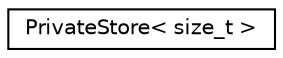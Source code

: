digraph "Graphical Class Hierarchy"
{
  edge [fontname="Helvetica",fontsize="10",labelfontname="Helvetica",labelfontsize="10"];
  node [fontname="Helvetica",fontsize="10",shape=record];
  rankdir="LR";
  Node1 [label="PrivateStore\< size_t \>",height=0.2,width=0.4,color="black", fillcolor="white", style="filled",URL="$classPrivateStore.html"];
}
